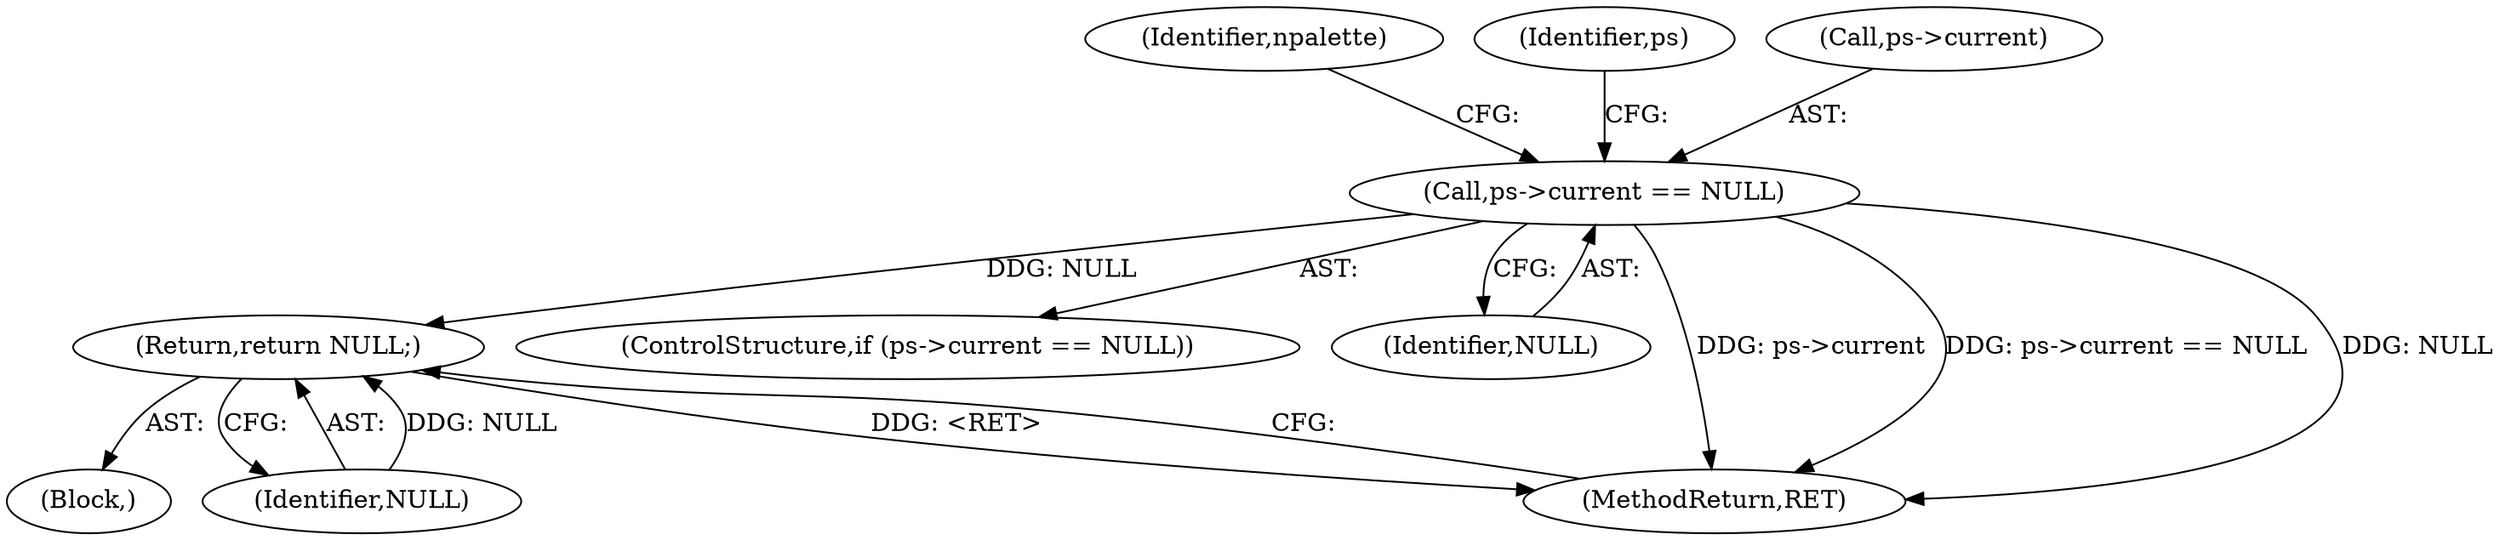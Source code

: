 digraph "0_Android_9d4853418ab2f754c2b63e091c29c5529b8b86ca_137@pointer" {
"1000107" [label="(Call,ps->current == NULL)"];
"1000120" [label="(Return,return NULL;)"];
"1000124" [label="(Identifier,npalette)"];
"1000107" [label="(Call,ps->current == NULL)"];
"1000114" [label="(Identifier,ps)"];
"1000106" [label="(ControlStructure,if (ps->current == NULL))"];
"1000120" [label="(Return,return NULL;)"];
"1000111" [label="(Identifier,NULL)"];
"1000112" [label="(Block,)"];
"1000121" [label="(Identifier,NULL)"];
"1000108" [label="(Call,ps->current)"];
"1000136" [label="(MethodReturn,RET)"];
"1000107" -> "1000106"  [label="AST: "];
"1000107" -> "1000111"  [label="CFG: "];
"1000108" -> "1000107"  [label="AST: "];
"1000111" -> "1000107"  [label="AST: "];
"1000114" -> "1000107"  [label="CFG: "];
"1000124" -> "1000107"  [label="CFG: "];
"1000107" -> "1000136"  [label="DDG: ps->current"];
"1000107" -> "1000136"  [label="DDG: ps->current == NULL"];
"1000107" -> "1000136"  [label="DDG: NULL"];
"1000107" -> "1000120"  [label="DDG: NULL"];
"1000120" -> "1000112"  [label="AST: "];
"1000120" -> "1000121"  [label="CFG: "];
"1000121" -> "1000120"  [label="AST: "];
"1000136" -> "1000120"  [label="CFG: "];
"1000120" -> "1000136"  [label="DDG: <RET>"];
"1000121" -> "1000120"  [label="DDG: NULL"];
}
